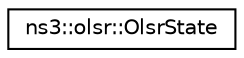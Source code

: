 digraph "Graphical Class Hierarchy"
{
 // LATEX_PDF_SIZE
  edge [fontname="Helvetica",fontsize="10",labelfontname="Helvetica",labelfontsize="10"];
  node [fontname="Helvetica",fontsize="10",shape=record];
  rankdir="LR";
  Node0 [label="ns3::olsr::OlsrState",height=0.2,width=0.4,color="black", fillcolor="white", style="filled",URL="$classns3_1_1olsr_1_1_olsr_state.html",tooltip="This class encapsulates all data structures needed for maintaining internal state of an OLSR node."];
}
